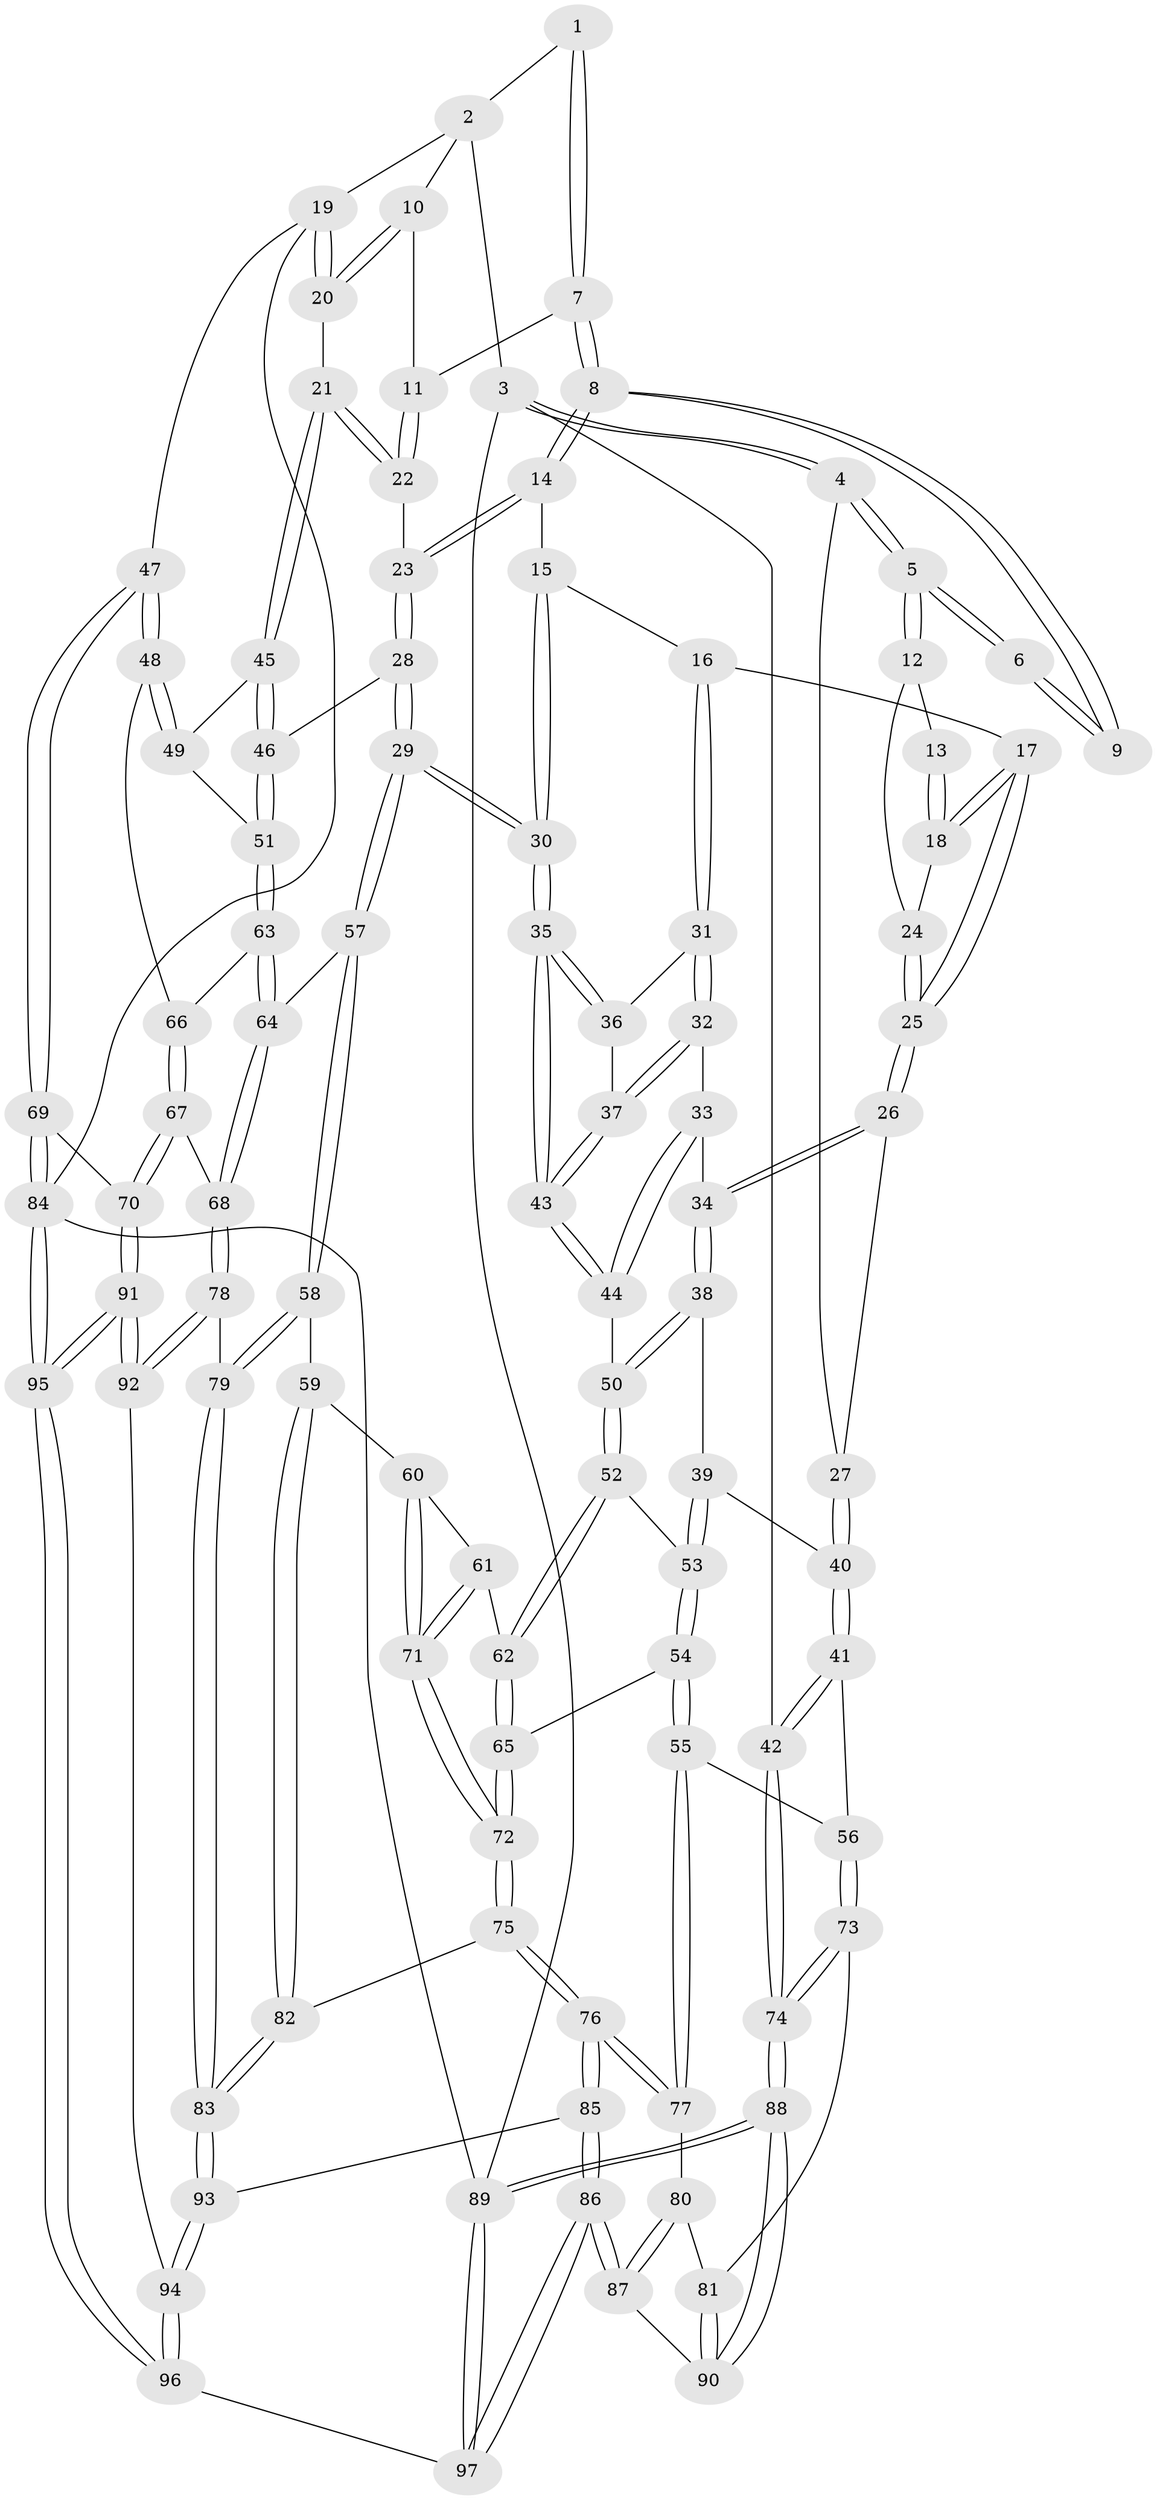 // coarse degree distribution, {2: 0.1016949152542373, 6: 0.05084745762711865, 4: 0.1016949152542373, 3: 0.6949152542372882, 5: 0.05084745762711865}
// Generated by graph-tools (version 1.1) at 2025/54/03/04/25 22:54:49]
// undirected, 97 vertices, 239 edges
graph export_dot {
  node [color=gray90,style=filled];
  1 [pos="+0.5049588842125333+0"];
  2 [pos="+0.8623467422792644+0"];
  3 [pos="+0+0"];
  4 [pos="+0+0"];
  5 [pos="+0.07327321338550857+0"];
  6 [pos="+0.49199934432334314+0"];
  7 [pos="+0.5960625584855233+0.09047030145073776"];
  8 [pos="+0.5432238057916161+0.16130201207019843"];
  9 [pos="+0.47150883599734006+0.09163418587021005"];
  10 [pos="+0.81393974978545+0"];
  11 [pos="+0.7188992888226743+0.07416378281063415"];
  12 [pos="+0.08824724707152924+0"];
  13 [pos="+0.3938865730068115+0.07217919076185053"];
  14 [pos="+0.5389980722126516+0.18899012029659423"];
  15 [pos="+0.5104559888972378+0.2138270064842735"];
  16 [pos="+0.4038528027780148+0.23137646210124238"];
  17 [pos="+0.39531693493921227+0.22789381679625192"];
  18 [pos="+0.3930267982557857+0.2211641384300573"];
  19 [pos="+1+0.2640245646316391"];
  20 [pos="+0.9461510211178422+0.21568998173832651"];
  21 [pos="+0.7896644747906915+0.29904890758974756"];
  22 [pos="+0.7400665412886193+0.2941738199912788"];
  23 [pos="+0.7309544052044686+0.2970705769828765"];
  24 [pos="+0.09813045758142437+0"];
  25 [pos="+0.277464920042769+0.2523016504276651"];
  26 [pos="+0.2683062994619866+0.26546781369024924"];
  27 [pos="+0.10120156807039142+0.25250930064986055"];
  28 [pos="+0.6009204520091153+0.47070251392550205"];
  29 [pos="+0.5512310018914997+0.48838713942085654"];
  30 [pos="+0.5345744492481305+0.4762958922865964"];
  31 [pos="+0.4036195558033759+0.2363827656406134"];
  32 [pos="+0.3730731331954771+0.358660704800046"];
  33 [pos="+0.3183103021279183+0.37327963509782286"];
  34 [pos="+0.2593952138302846+0.3638159271094921"];
  35 [pos="+0.5111509307240347+0.4706177668718037"];
  36 [pos="+0.42384929968390395+0.2951822575325298"];
  37 [pos="+0.42147724774688505+0.39353361386499713"];
  38 [pos="+0.23768884211054955+0.38796169309914136"];
  39 [pos="+0.17936307613112362+0.4158670033655562"];
  40 [pos="+0.11323603143036294+0.4126747872270276"];
  41 [pos="+0+0.5160048790083562"];
  42 [pos="+0+0.5099424505734561"];
  43 [pos="+0.5079766569221084+0.4701656321672535"];
  44 [pos="+0.38903409392505534+0.4896234503011832"];
  45 [pos="+0.8219316781962327+0.3842742345758994"];
  46 [pos="+0.7271326960907418+0.5243938417941763"];
  47 [pos="+1+0.5264213277237942"];
  48 [pos="+0.9768508896901259+0.5125718368450871"];
  49 [pos="+0.8535743287517626+0.42913443609470403"];
  50 [pos="+0.3441465052786286+0.5113481650792226"];
  51 [pos="+0.759587288555083+0.549122000714637"];
  52 [pos="+0.31730335307689095+0.5476737328051734"];
  53 [pos="+0.23650386513069296+0.53669935421217"];
  54 [pos="+0.13938289835991094+0.6440673884929824"];
  55 [pos="+0.13805498126709748+0.6446817131196362"];
  56 [pos="+0.09162400496436816+0.6214943956192153"];
  57 [pos="+0.5426215915786363+0.5771436499477305"];
  58 [pos="+0.5196337935296518+0.6351508839966737"];
  59 [pos="+0.44540116902349747+0.6702608015435823"];
  60 [pos="+0.4334212983401341+0.6688307490525724"];
  61 [pos="+0.33508425839469025+0.6190843390744609"];
  62 [pos="+0.32832714998177853+0.6139309598242457"];
  63 [pos="+0.7610198337638997+0.55106498688195"];
  64 [pos="+0.7431273435560092+0.6759534386474473"];
  65 [pos="+0.2750524859740176+0.6466724387212552"];
  66 [pos="+0.857585753898161+0.56356494030847"];
  67 [pos="+0.8438149883575211+0.7224090609452071"];
  68 [pos="+0.7600601108075741+0.7263796395154913"];
  69 [pos="+1+0.6642767633833182"];
  70 [pos="+0.9167521378772682+0.7454522090284841"];
  71 [pos="+0.30970824717946327+0.7522688184084305"];
  72 [pos="+0.2880014101769144+0.7749174058036846"];
  73 [pos="+0.030175097688711558+0.7497002337146672"];
  74 [pos="+0+0.7414883655976414"];
  75 [pos="+0.270727210095203+0.8120557786102178"];
  76 [pos="+0.25996100835674285+0.8197999349839614"];
  77 [pos="+0.15369079190488927+0.7030067010678199"];
  78 [pos="+0.6887691406234495+0.809758631019391"];
  79 [pos="+0.6019965077130238+0.780739432766794"];
  80 [pos="+0.10531918899779197+0.7650751534489293"];
  81 [pos="+0.05682511564504301+0.789878116610142"];
  82 [pos="+0.4223715523982688+0.8086582055682779"];
  83 [pos="+0.478925458579277+0.8724176211254637"];
  84 [pos="+1+1"];
  85 [pos="+0.2283583506729864+0.9296039724615061"];
  86 [pos="+0.18828373094860484+0.9791181582508638"];
  87 [pos="+0.16206074892844882+0.9530858130866586"];
  88 [pos="+0+0.8450362742858792"];
  89 [pos="+0+1"];
  90 [pos="+0.03429928787367415+0.8542553863768138"];
  91 [pos="+0.8504852859119784+1"];
  92 [pos="+0.7042778714027692+0.8655653805473001"];
  93 [pos="+0.4714856803368657+0.9313683253216393"];
  94 [pos="+0.5176452682439558+1"];
  95 [pos="+1+1"];
  96 [pos="+0.5235579186369911+1"];
  97 [pos="+0.13302743682017337+1"];
  1 -- 2;
  1 -- 7;
  1 -- 7;
  2 -- 3;
  2 -- 10;
  2 -- 19;
  3 -- 4;
  3 -- 4;
  3 -- 42;
  3 -- 89;
  4 -- 5;
  4 -- 5;
  4 -- 27;
  5 -- 6;
  5 -- 6;
  5 -- 12;
  5 -- 12;
  6 -- 9;
  6 -- 9;
  7 -- 8;
  7 -- 8;
  7 -- 11;
  8 -- 9;
  8 -- 9;
  8 -- 14;
  8 -- 14;
  10 -- 11;
  10 -- 20;
  10 -- 20;
  11 -- 22;
  11 -- 22;
  12 -- 13;
  12 -- 24;
  13 -- 18;
  13 -- 18;
  14 -- 15;
  14 -- 23;
  14 -- 23;
  15 -- 16;
  15 -- 30;
  15 -- 30;
  16 -- 17;
  16 -- 31;
  16 -- 31;
  17 -- 18;
  17 -- 18;
  17 -- 25;
  17 -- 25;
  18 -- 24;
  19 -- 20;
  19 -- 20;
  19 -- 47;
  19 -- 84;
  20 -- 21;
  21 -- 22;
  21 -- 22;
  21 -- 45;
  21 -- 45;
  22 -- 23;
  23 -- 28;
  23 -- 28;
  24 -- 25;
  24 -- 25;
  25 -- 26;
  25 -- 26;
  26 -- 27;
  26 -- 34;
  26 -- 34;
  27 -- 40;
  27 -- 40;
  28 -- 29;
  28 -- 29;
  28 -- 46;
  29 -- 30;
  29 -- 30;
  29 -- 57;
  29 -- 57;
  30 -- 35;
  30 -- 35;
  31 -- 32;
  31 -- 32;
  31 -- 36;
  32 -- 33;
  32 -- 37;
  32 -- 37;
  33 -- 34;
  33 -- 44;
  33 -- 44;
  34 -- 38;
  34 -- 38;
  35 -- 36;
  35 -- 36;
  35 -- 43;
  35 -- 43;
  36 -- 37;
  37 -- 43;
  37 -- 43;
  38 -- 39;
  38 -- 50;
  38 -- 50;
  39 -- 40;
  39 -- 53;
  39 -- 53;
  40 -- 41;
  40 -- 41;
  41 -- 42;
  41 -- 42;
  41 -- 56;
  42 -- 74;
  42 -- 74;
  43 -- 44;
  43 -- 44;
  44 -- 50;
  45 -- 46;
  45 -- 46;
  45 -- 49;
  46 -- 51;
  46 -- 51;
  47 -- 48;
  47 -- 48;
  47 -- 69;
  47 -- 69;
  48 -- 49;
  48 -- 49;
  48 -- 66;
  49 -- 51;
  50 -- 52;
  50 -- 52;
  51 -- 63;
  51 -- 63;
  52 -- 53;
  52 -- 62;
  52 -- 62;
  53 -- 54;
  53 -- 54;
  54 -- 55;
  54 -- 55;
  54 -- 65;
  55 -- 56;
  55 -- 77;
  55 -- 77;
  56 -- 73;
  56 -- 73;
  57 -- 58;
  57 -- 58;
  57 -- 64;
  58 -- 59;
  58 -- 79;
  58 -- 79;
  59 -- 60;
  59 -- 82;
  59 -- 82;
  60 -- 61;
  60 -- 71;
  60 -- 71;
  61 -- 62;
  61 -- 71;
  61 -- 71;
  62 -- 65;
  62 -- 65;
  63 -- 64;
  63 -- 64;
  63 -- 66;
  64 -- 68;
  64 -- 68;
  65 -- 72;
  65 -- 72;
  66 -- 67;
  66 -- 67;
  67 -- 68;
  67 -- 70;
  67 -- 70;
  68 -- 78;
  68 -- 78;
  69 -- 70;
  69 -- 84;
  69 -- 84;
  70 -- 91;
  70 -- 91;
  71 -- 72;
  71 -- 72;
  72 -- 75;
  72 -- 75;
  73 -- 74;
  73 -- 74;
  73 -- 81;
  74 -- 88;
  74 -- 88;
  75 -- 76;
  75 -- 76;
  75 -- 82;
  76 -- 77;
  76 -- 77;
  76 -- 85;
  76 -- 85;
  77 -- 80;
  78 -- 79;
  78 -- 92;
  78 -- 92;
  79 -- 83;
  79 -- 83;
  80 -- 81;
  80 -- 87;
  80 -- 87;
  81 -- 90;
  81 -- 90;
  82 -- 83;
  82 -- 83;
  83 -- 93;
  83 -- 93;
  84 -- 95;
  84 -- 95;
  84 -- 89;
  85 -- 86;
  85 -- 86;
  85 -- 93;
  86 -- 87;
  86 -- 87;
  86 -- 97;
  86 -- 97;
  87 -- 90;
  88 -- 89;
  88 -- 89;
  88 -- 90;
  88 -- 90;
  89 -- 97;
  89 -- 97;
  91 -- 92;
  91 -- 92;
  91 -- 95;
  91 -- 95;
  92 -- 94;
  93 -- 94;
  93 -- 94;
  94 -- 96;
  94 -- 96;
  95 -- 96;
  95 -- 96;
  96 -- 97;
}
